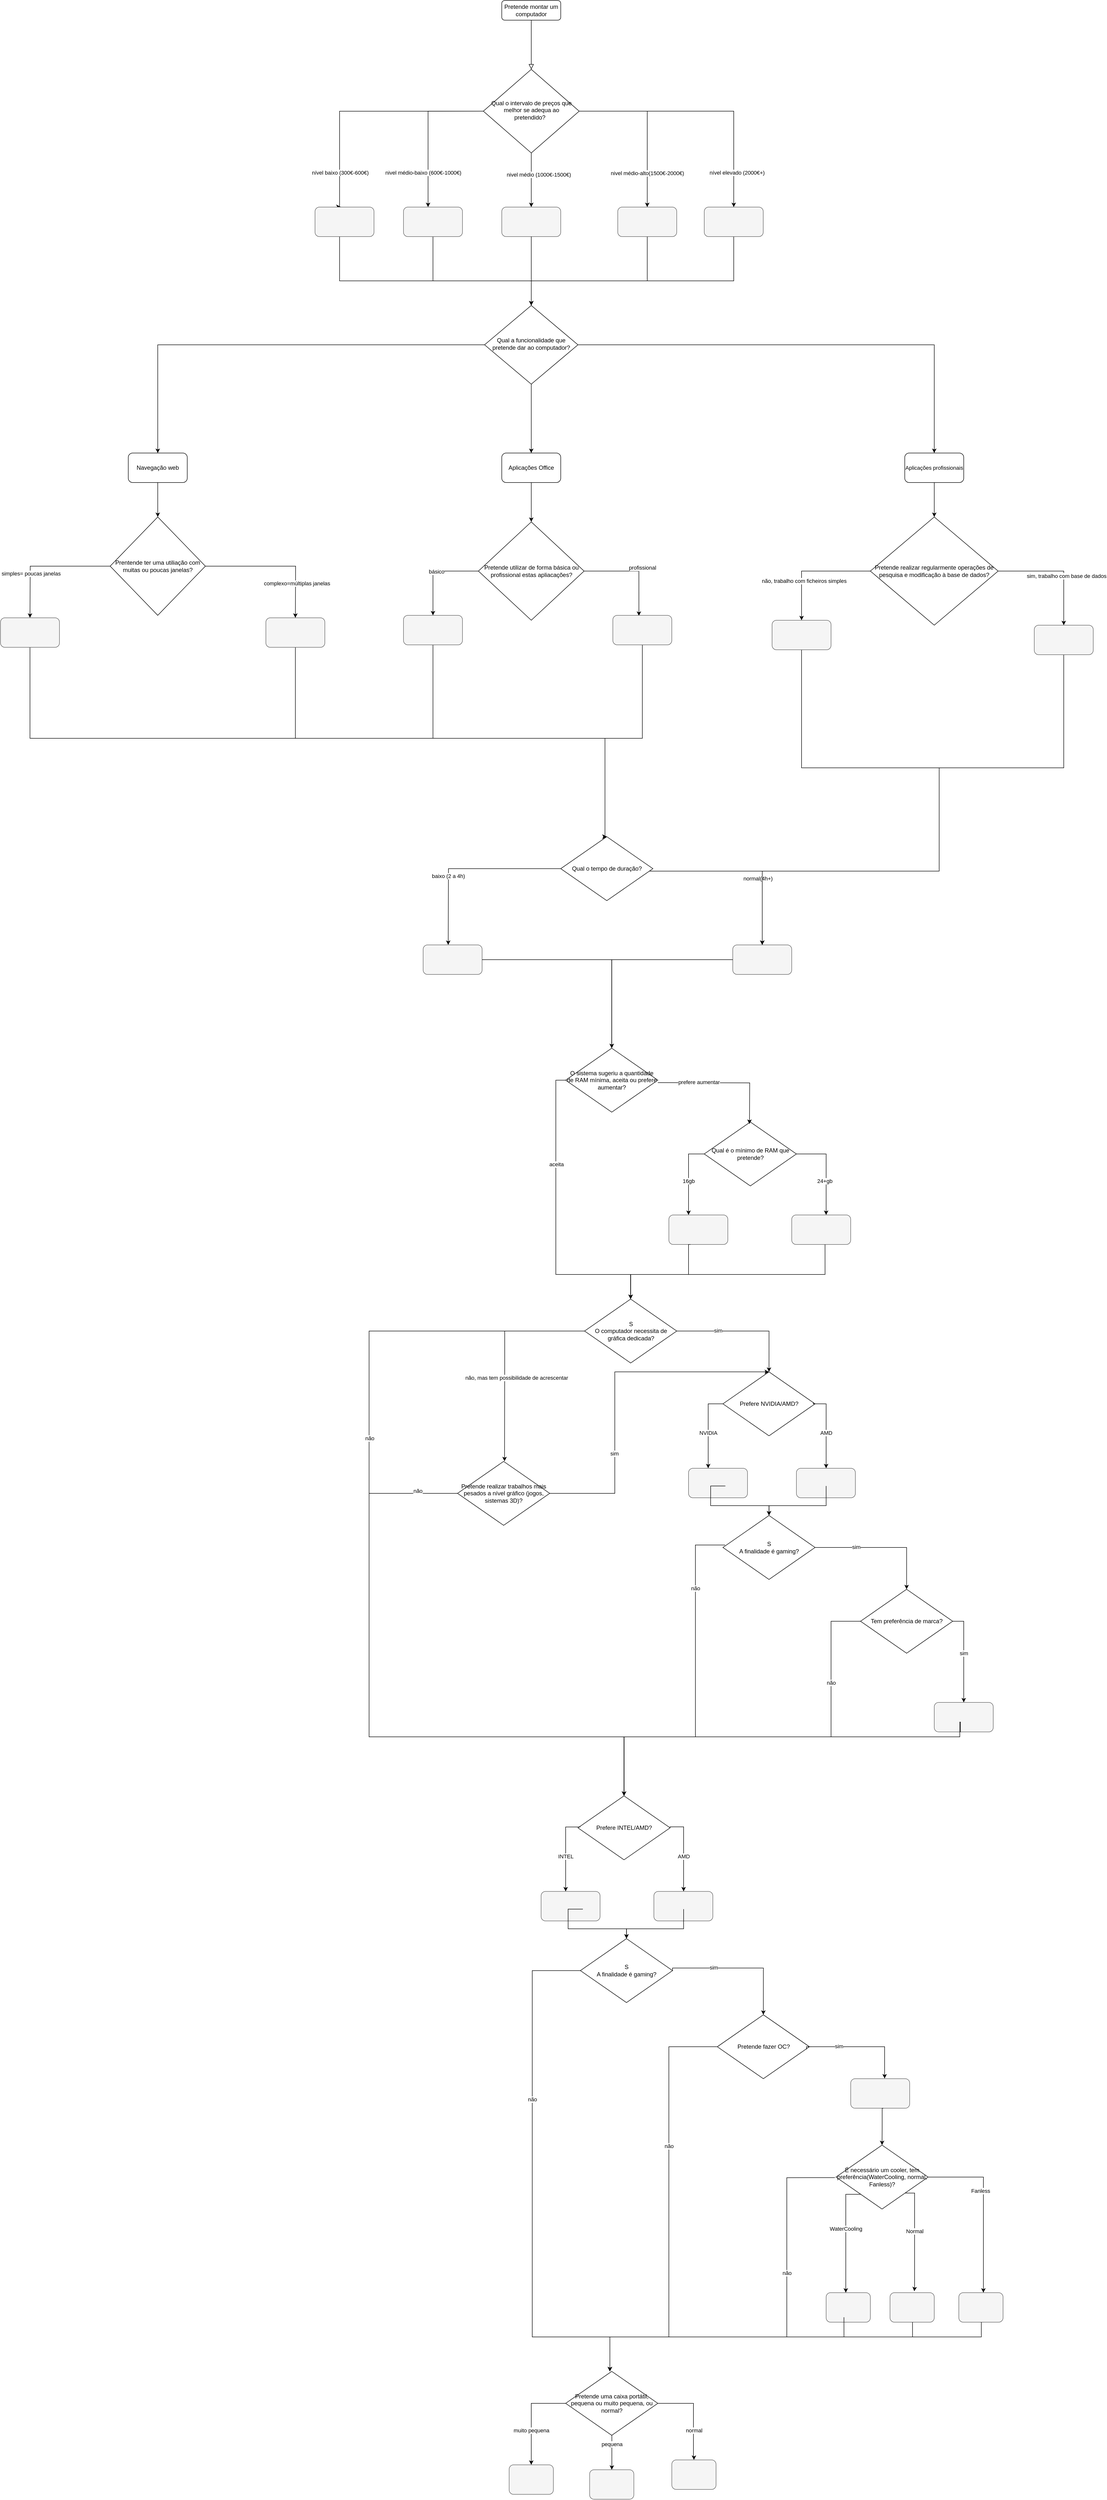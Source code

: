 <mxfile version="15.5.4" type="embed" pages="2"><diagram id="C5RBs43oDa-KdzZeNtuy" name="Common"><mxGraphModel dx="2081" dy="1578" grid="1" gridSize="10" guides="1" tooltips="1" connect="1" arrows="1" fold="1" page="1" pageScale="1" pageWidth="827" pageHeight="1169" math="0" shadow="0"><root><mxCell id="WIyWlLk6GJQsqaUBKTNV-0"/><mxCell id="WIyWlLk6GJQsqaUBKTNV-1" parent="WIyWlLk6GJQsqaUBKTNV-0"/><mxCell id="WIyWlLk6GJQsqaUBKTNV-2" value="" style="rounded=0;html=1;jettySize=auto;orthogonalLoop=1;fontSize=11;endArrow=block;endFill=0;endSize=8;strokeWidth=1;shadow=0;labelBackgroundColor=none;edgeStyle=orthogonalEdgeStyle;" parent="WIyWlLk6GJQsqaUBKTNV-1" source="WIyWlLk6GJQsqaUBKTNV-3" edge="1"><mxGeometry relative="1" as="geometry"><mxPoint y="-440" as="targetPoint"/></mxGeometry></mxCell><mxCell id="WIyWlLk6GJQsqaUBKTNV-3" value="Pretende montar um computador&lt;br&gt;" style="rounded=1;whiteSpace=wrap;html=1;fontSize=12;glass=0;strokeWidth=1;shadow=0;" parent="WIyWlLk6GJQsqaUBKTNV-1" vertex="1"><mxGeometry x="-60" y="-580" width="120" height="40" as="geometry"/></mxCell><mxCell id="u-Qdk7PA7i_6lC7Le9-R-16" style="edgeStyle=orthogonalEdgeStyle;rounded=0;orthogonalLoop=1;jettySize=auto;html=1;entryX=0.5;entryY=0;entryDx=0;entryDy=0;" parent="WIyWlLk6GJQsqaUBKTNV-1" source="WIyWlLk6GJQsqaUBKTNV-6" target="u-Qdk7PA7i_6lC7Le9-R-1" edge="1"><mxGeometry relative="1" as="geometry"><mxPoint x="120" y="370" as="targetPoint"/></mxGeometry></mxCell><mxCell id="u-Qdk7PA7i_6lC7Le9-R-28" style="edgeStyle=orthogonalEdgeStyle;rounded=0;orthogonalLoop=1;jettySize=auto;html=1;entryX=0.5;entryY=0;entryDx=0;entryDy=0;" parent="WIyWlLk6GJQsqaUBKTNV-1" source="WIyWlLk6GJQsqaUBKTNV-6" target="u-Qdk7PA7i_6lC7Le9-R-29" edge="1"><mxGeometry relative="1" as="geometry"><mxPoint y="390" as="targetPoint"/></mxGeometry></mxCell><mxCell id="u-Qdk7PA7i_6lC7Le9-R-41" style="edgeStyle=orthogonalEdgeStyle;rounded=0;orthogonalLoop=1;jettySize=auto;html=1;entryX=0.5;entryY=0;entryDx=0;entryDy=0;" parent="WIyWlLk6GJQsqaUBKTNV-1" source="WIyWlLk6GJQsqaUBKTNV-6" target="u-Qdk7PA7i_6lC7Le9-R-50" edge="1"><mxGeometry relative="1" as="geometry"><mxPoint x="810" y="440" as="targetPoint"/></mxGeometry></mxCell><mxCell id="WIyWlLk6GJQsqaUBKTNV-6" value="Qual a funcionalidade que pretende dar ao computador?" style="rhombus;whiteSpace=wrap;html=1;shadow=0;fontFamily=Helvetica;fontSize=12;align=center;strokeWidth=1;spacing=6;spacingTop=-4;" parent="WIyWlLk6GJQsqaUBKTNV-1" vertex="1"><mxGeometry x="-95" y="40" width="190" height="160" as="geometry"/></mxCell><mxCell id="u-Qdk7PA7i_6lC7Le9-R-0" style="edgeStyle=orthogonalEdgeStyle;rounded=0;orthogonalLoop=1;jettySize=auto;html=1;" parent="WIyWlLk6GJQsqaUBKTNV-1" source="u-Qdk7PA7i_6lC7Le9-R-1" target="u-Qdk7PA7i_6lC7Le9-R-6" edge="1"><mxGeometry relative="1" as="geometry"><Array as="points"/></mxGeometry></mxCell><mxCell id="u-Qdk7PA7i_6lC7Le9-R-1" value="Navegação web" style="rounded=1;whiteSpace=wrap;html=1;" parent="WIyWlLk6GJQsqaUBKTNV-1" vertex="1"><mxGeometry x="-820" y="340" width="120" height="60" as="geometry"/></mxCell><mxCell id="u-Qdk7PA7i_6lC7Le9-R-2" style="edgeStyle=orthogonalEdgeStyle;rounded=0;orthogonalLoop=1;jettySize=auto;html=1;" parent="WIyWlLk6GJQsqaUBKTNV-1" source="u-Qdk7PA7i_6lC7Le9-R-6" edge="1"><mxGeometry relative="1" as="geometry"><mxPoint x="-1020" y="675" as="targetPoint"/></mxGeometry></mxCell><mxCell id="u-Qdk7PA7i_6lC7Le9-R-3" value="simples= poucas janelas" style="edgeLabel;html=1;align=center;verticalAlign=middle;resizable=0;points=[];" parent="u-Qdk7PA7i_6lC7Le9-R-2" vertex="1" connectable="0"><mxGeometry x="0.203" y="-2" relative="1" as="geometry"><mxPoint y="17" as="offset"/></mxGeometry></mxCell><mxCell id="u-Qdk7PA7i_6lC7Le9-R-4" style="edgeStyle=orthogonalEdgeStyle;rounded=0;orthogonalLoop=1;jettySize=auto;html=1;" parent="WIyWlLk6GJQsqaUBKTNV-1" source="u-Qdk7PA7i_6lC7Le9-R-6" edge="1"><mxGeometry relative="1" as="geometry"><mxPoint x="-480" y="675" as="targetPoint"/></mxGeometry></mxCell><mxCell id="u-Qdk7PA7i_6lC7Le9-R-5" value="complexo=múltiplas janelas" style="edgeLabel;html=1;align=center;verticalAlign=middle;resizable=0;points=[];" parent="u-Qdk7PA7i_6lC7Le9-R-4" vertex="1" connectable="0"><mxGeometry x="-0.126" y="-1" relative="1" as="geometry"><mxPoint x="60" y="34" as="offset"/></mxGeometry></mxCell><mxCell id="u-Qdk7PA7i_6lC7Le9-R-6" value="Prentende ter uma utiliação com muitas ou poucas janelas?" style="rhombus;whiteSpace=wrap;html=1;" parent="WIyWlLk6GJQsqaUBKTNV-1" vertex="1"><mxGeometry x="-856.87" y="470" width="193.75" height="200" as="geometry"/></mxCell><mxCell id="u-Qdk7PA7i_6lC7Le9-R-56" style="edgeStyle=orthogonalEdgeStyle;rounded=0;orthogonalLoop=1;jettySize=auto;html=1;entryX=0.5;entryY=0;entryDx=0;entryDy=0;" parent="WIyWlLk6GJQsqaUBKTNV-1" source="u-Qdk7PA7i_6lC7Le9-R-8" target="u-Qdk7PA7i_6lC7Le9-R-15" edge="1"><mxGeometry relative="1" as="geometry"><Array as="points"><mxPoint x="-1020" y="920"/><mxPoint x="150" y="920"/></Array></mxGeometry></mxCell><mxCell id="u-Qdk7PA7i_6lC7Le9-R-8" value="" style="rounded=1;whiteSpace=wrap;html=1;fillColor=#f5f5f5;strokeColor=#666666;fontColor=#333333;" parent="WIyWlLk6GJQsqaUBKTNV-1" vertex="1"><mxGeometry x="-1080" y="675" width="120" height="60" as="geometry"/></mxCell><mxCell id="u-Qdk7PA7i_6lC7Le9-R-11" style="edgeStyle=orthogonalEdgeStyle;rounded=0;orthogonalLoop=1;jettySize=auto;html=1;" parent="WIyWlLk6GJQsqaUBKTNV-1" source="u-Qdk7PA7i_6lC7Le9-R-15" edge="1"><mxGeometry relative="1" as="geometry"><mxPoint x="-169" y="1340" as="targetPoint"/></mxGeometry></mxCell><mxCell id="u-Qdk7PA7i_6lC7Le9-R-12" value="baixo (2 a 4h)" style="edgeLabel;html=1;align=center;verticalAlign=middle;resizable=0;points=[];" parent="u-Qdk7PA7i_6lC7Le9-R-11" vertex="1" connectable="0"><mxGeometry x="0.268" y="-1" relative="1" as="geometry"><mxPoint as="offset"/></mxGeometry></mxCell><mxCell id="u-Qdk7PA7i_6lC7Le9-R-13" style="edgeStyle=orthogonalEdgeStyle;rounded=0;orthogonalLoop=1;jettySize=auto;html=1;entryX=0.5;entryY=0;entryDx=0;entryDy=0;" parent="WIyWlLk6GJQsqaUBKTNV-1" source="u-Qdk7PA7i_6lC7Le9-R-15" target="u-Qdk7PA7i_6lC7Le9-R-18" edge="1"><mxGeometry relative="1" as="geometry"><mxPoint x="471" y="1330" as="targetPoint"/><Array as="points"><mxPoint x="470" y="1190"/></Array></mxGeometry></mxCell><mxCell id="u-Qdk7PA7i_6lC7Le9-R-14" value="normal(4h+)" style="edgeLabel;html=1;align=center;verticalAlign=middle;resizable=0;points=[];" parent="u-Qdk7PA7i_6lC7Le9-R-13" vertex="1" connectable="0"><mxGeometry x="-0.181" relative="1" as="geometry"><mxPoint x="65" y="15" as="offset"/></mxGeometry></mxCell><mxCell id="u-Qdk7PA7i_6lC7Le9-R-15" value="Qual o tempo de duração?" style="rhombus;whiteSpace=wrap;html=1;" parent="WIyWlLk6GJQsqaUBKTNV-1" vertex="1"><mxGeometry x="60" y="1120" width="187.5" height="130" as="geometry"/></mxCell><mxCell id="u-Qdk7PA7i_6lC7Le9-R-17" value="" style="rounded=1;whiteSpace=wrap;html=1;fillColor=#f5f5f5;strokeColor=#666666;fontColor=#333333;" parent="WIyWlLk6GJQsqaUBKTNV-1" vertex="1"><mxGeometry x="-220" y="1340" width="120" height="60" as="geometry"/></mxCell><mxCell id="u-Qdk7PA7i_6lC7Le9-R-18" value="" style="rounded=1;whiteSpace=wrap;html=1;fillColor=#f5f5f5;fontColor=#333333;strokeColor=#666666;" parent="WIyWlLk6GJQsqaUBKTNV-1" vertex="1"><mxGeometry x="410" y="1340" width="120" height="60" as="geometry"/></mxCell><mxCell id="u-Qdk7PA7i_6lC7Le9-R-21" style="edgeStyle=orthogonalEdgeStyle;rounded=0;orthogonalLoop=1;jettySize=auto;html=1;" parent="WIyWlLk6GJQsqaUBKTNV-1" source="u-Qdk7PA7i_6lC7Le9-R-23" target="u-Qdk7PA7i_6lC7Le9-R-25" edge="1"><mxGeometry relative="1" as="geometry"><mxPoint x="767" y="1800" as="targetPoint"/><Array as="points"><mxPoint x="320" y="1765"/></Array></mxGeometry></mxCell><mxCell id="u-Qdk7PA7i_6lC7Le9-R-22" value="16gb" style="edgeLabel;html=1;align=center;verticalAlign=middle;resizable=0;points=[];" parent="u-Qdk7PA7i_6lC7Le9-R-21" vertex="1" connectable="0"><mxGeometry x="-0.181" relative="1" as="geometry"><mxPoint y="23" as="offset"/></mxGeometry></mxCell><mxCell id="u-Qdk7PA7i_6lC7Le9-R-66" style="edgeStyle=orthogonalEdgeStyle;rounded=0;orthogonalLoop=1;jettySize=auto;html=1;" parent="WIyWlLk6GJQsqaUBKTNV-1" source="u-Qdk7PA7i_6lC7Le9-R-23" edge="1" target="u-Qdk7PA7i_6lC7Le9-R-67"><mxGeometry relative="1" as="geometry"><mxPoint x="726" y="1849" as="targetPoint"/><Array as="points"><mxPoint x="600" y="1765"/></Array></mxGeometry></mxCell><mxCell id="u-Qdk7PA7i_6lC7Le9-R-68" value="24+gb" style="edgeLabel;html=1;align=center;verticalAlign=middle;resizable=0;points=[];" parent="u-Qdk7PA7i_6lC7Le9-R-66" vertex="1" connectable="0"><mxGeometry x="-0.383" y="1" relative="1" as="geometry"><mxPoint y="56" as="offset"/></mxGeometry></mxCell><mxCell id="u-Qdk7PA7i_6lC7Le9-R-23" value="Qual é o mínimo de RAM que pretende?" style="rhombus;whiteSpace=wrap;html=1;" parent="WIyWlLk6GJQsqaUBKTNV-1" vertex="1"><mxGeometry x="352" y="1700" width="187.5" height="130" as="geometry"/></mxCell><mxCell id="u-Qdk7PA7i_6lC7Le9-R-25" value="" style="rounded=1;whiteSpace=wrap;html=1;fillColor=#f5f5f5;fontColor=#333333;strokeColor=#666666;" parent="WIyWlLk6GJQsqaUBKTNV-1" vertex="1"><mxGeometry x="280" y="1889" width="120" height="60" as="geometry"/></mxCell><mxCell id="u-Qdk7PA7i_6lC7Le9-R-26" style="edgeStyle=orthogonalEdgeStyle;rounded=0;orthogonalLoop=1;jettySize=auto;html=1;entryX=0.5;entryY=0;entryDx=0;entryDy=0;" parent="WIyWlLk6GJQsqaUBKTNV-1" source="u-Qdk7PA7i_6lC7Le9-R-17" edge="1" target="9"><mxGeometry relative="1" as="geometry"><mxPoint x="160" y="1551" as="targetPoint"/><mxPoint x="-30" y="1371" as="sourcePoint"/></mxGeometry></mxCell><mxCell id="u-Qdk7PA7i_6lC7Le9-R-27" style="edgeStyle=orthogonalEdgeStyle;rounded=0;orthogonalLoop=1;jettySize=auto;html=1;entryX=0.5;entryY=0;entryDx=0;entryDy=0;" parent="WIyWlLk6GJQsqaUBKTNV-1" source="u-Qdk7PA7i_6lC7Le9-R-18" edge="1" target="9"><mxGeometry relative="1" as="geometry"><mxPoint x="160" y="1551" as="targetPoint"/><mxPoint x="380" y="1371" as="sourcePoint"/></mxGeometry></mxCell><mxCell id="u-Qdk7PA7i_6lC7Le9-R-32" style="edgeStyle=orthogonalEdgeStyle;rounded=0;orthogonalLoop=1;jettySize=auto;html=1;entryX=0.5;entryY=0;entryDx=0;entryDy=0;" parent="WIyWlLk6GJQsqaUBKTNV-1" source="u-Qdk7PA7i_6lC7Le9-R-29" target="u-Qdk7PA7i_6lC7Le9-R-34" edge="1"><mxGeometry relative="1" as="geometry"><mxPoint y="610" as="targetPoint"/></mxGeometry></mxCell><mxCell id="u-Qdk7PA7i_6lC7Le9-R-29" value="Aplicações Office" style="rounded=1;whiteSpace=wrap;html=1;" parent="WIyWlLk6GJQsqaUBKTNV-1" vertex="1"><mxGeometry x="-60" y="340" width="120" height="60" as="geometry"/></mxCell><mxCell id="u-Qdk7PA7i_6lC7Le9-R-57" style="edgeStyle=orthogonalEdgeStyle;rounded=0;orthogonalLoop=1;jettySize=auto;html=1;entryX=0.5;entryY=0;entryDx=0;entryDy=0;" parent="WIyWlLk6GJQsqaUBKTNV-1" source="u-Qdk7PA7i_6lC7Le9-R-10" target="u-Qdk7PA7i_6lC7Le9-R-15" edge="1"><mxGeometry relative="1" as="geometry"><Array as="points"><mxPoint x="-480" y="920"/><mxPoint x="150" y="920"/></Array></mxGeometry></mxCell><mxCell id="u-Qdk7PA7i_6lC7Le9-R-10" value="" style="rounded=1;whiteSpace=wrap;html=1;fillColor=#f5f5f5;fontColor=#333333;strokeColor=#666666;" parent="WIyWlLk6GJQsqaUBKTNV-1" vertex="1"><mxGeometry x="-540" y="675" width="120" height="60" as="geometry"/></mxCell><mxCell id="u-Qdk7PA7i_6lC7Le9-R-35" style="edgeStyle=orthogonalEdgeStyle;rounded=0;orthogonalLoop=1;jettySize=auto;html=1;entryX=0.5;entryY=0;entryDx=0;entryDy=0;" parent="WIyWlLk6GJQsqaUBKTNV-1" source="u-Qdk7PA7i_6lC7Le9-R-34" target="u-Qdk7PA7i_6lC7Le9-R-39" edge="1"><mxGeometry relative="1" as="geometry"><mxPoint x="-200" y="700" as="targetPoint"/></mxGeometry></mxCell><mxCell id="u-Qdk7PA7i_6lC7Le9-R-37" value="básico" style="edgeLabel;html=1;align=center;verticalAlign=middle;resizable=0;points=[];" parent="u-Qdk7PA7i_6lC7Le9-R-35" vertex="1" connectable="0"><mxGeometry x="-0.056" y="1" relative="1" as="geometry"><mxPoint as="offset"/></mxGeometry></mxCell><mxCell id="u-Qdk7PA7i_6lC7Le9-R-36" style="edgeStyle=orthogonalEdgeStyle;rounded=0;orthogonalLoop=1;jettySize=auto;html=1;entryX=0.442;entryY=0.017;entryDx=0;entryDy=0;entryPerimeter=0;" parent="WIyWlLk6GJQsqaUBKTNV-1" source="u-Qdk7PA7i_6lC7Le9-R-34" target="u-Qdk7PA7i_6lC7Le9-R-40" edge="1"><mxGeometry relative="1" as="geometry"><mxPoint x="220" y="690" as="targetPoint"/></mxGeometry></mxCell><mxCell id="u-Qdk7PA7i_6lC7Le9-R-38" value="profissional" style="edgeLabel;html=1;align=center;verticalAlign=middle;resizable=0;points=[];" parent="u-Qdk7PA7i_6lC7Le9-R-36" vertex="1" connectable="0"><mxGeometry x="0.308" y="4" relative="1" as="geometry"><mxPoint x="3" y="-28" as="offset"/></mxGeometry></mxCell><mxCell id="u-Qdk7PA7i_6lC7Le9-R-34" value="Pretende utilizar de forma básica ou profissional estas apliacações?" style="rhombus;whiteSpace=wrap;html=1;" parent="WIyWlLk6GJQsqaUBKTNV-1" vertex="1"><mxGeometry x="-107.5" y="480" width="215" height="200" as="geometry"/></mxCell><mxCell id="u-Qdk7PA7i_6lC7Le9-R-58" style="edgeStyle=orthogonalEdgeStyle;rounded=0;orthogonalLoop=1;jettySize=auto;html=1;entryX=0.5;entryY=0;entryDx=0;entryDy=0;" parent="WIyWlLk6GJQsqaUBKTNV-1" source="u-Qdk7PA7i_6lC7Le9-R-39" target="u-Qdk7PA7i_6lC7Le9-R-15" edge="1"><mxGeometry relative="1" as="geometry"><Array as="points"><mxPoint x="-200" y="920"/><mxPoint x="150" y="920"/></Array></mxGeometry></mxCell><mxCell id="u-Qdk7PA7i_6lC7Le9-R-39" value="" style="rounded=1;whiteSpace=wrap;html=1;fillColor=#f5f5f5;fontColor=#333333;strokeColor=#666666;" parent="WIyWlLk6GJQsqaUBKTNV-1" vertex="1"><mxGeometry x="-260" y="670" width="120" height="60" as="geometry"/></mxCell><mxCell id="u-Qdk7PA7i_6lC7Le9-R-59" style="edgeStyle=orthogonalEdgeStyle;rounded=0;orthogonalLoop=1;jettySize=auto;html=1;entryX=0.5;entryY=0;entryDx=0;entryDy=0;" parent="WIyWlLk6GJQsqaUBKTNV-1" source="u-Qdk7PA7i_6lC7Le9-R-40" target="u-Qdk7PA7i_6lC7Le9-R-15" edge="1"><mxGeometry relative="1" as="geometry"><Array as="points"><mxPoint x="226" y="920"/><mxPoint x="150" y="920"/></Array></mxGeometry></mxCell><mxCell id="u-Qdk7PA7i_6lC7Le9-R-40" value="" style="rounded=1;whiteSpace=wrap;html=1;fillColor=#f5f5f5;fontColor=#333333;strokeColor=#666666;" parent="WIyWlLk6GJQsqaUBKTNV-1" vertex="1"><mxGeometry x="166" y="670" width="120" height="60" as="geometry"/></mxCell><mxCell id="u-Qdk7PA7i_6lC7Le9-R-46" style="edgeStyle=orthogonalEdgeStyle;rounded=0;orthogonalLoop=1;jettySize=auto;html=1;entryX=0.5;entryY=0;entryDx=0;entryDy=0;" parent="WIyWlLk6GJQsqaUBKTNV-1" source="u-Qdk7PA7i_6lC7Le9-R-43" target="u-Qdk7PA7i_6lC7Le9-R-48" edge="1"><mxGeometry relative="1" as="geometry"><mxPoint x="543.5" y="830" as="targetPoint"/></mxGeometry></mxCell><mxCell id="u-Qdk7PA7i_6lC7Le9-R-47" value="não, trabalho com ficheiros simples" style="edgeLabel;html=1;align=center;verticalAlign=middle;resizable=0;points=[];" parent="u-Qdk7PA7i_6lC7Le9-R-46" vertex="1" connectable="0"><mxGeometry x="0.176" y="-1" relative="1" as="geometry"><mxPoint x="6" y="19" as="offset"/></mxGeometry></mxCell><mxCell id="u-Qdk7PA7i_6lC7Le9-R-53" style="edgeStyle=orthogonalEdgeStyle;rounded=0;orthogonalLoop=1;jettySize=auto;html=1;entryX=0.5;entryY=0;entryDx=0;entryDy=0;" parent="WIyWlLk6GJQsqaUBKTNV-1" source="u-Qdk7PA7i_6lC7Le9-R-43" target="u-Qdk7PA7i_6lC7Le9-R-49" edge="1"><mxGeometry relative="1" as="geometry"/></mxCell><mxCell id="u-Qdk7PA7i_6lC7Le9-R-54" value="&lt;span style=&quot;color: rgba(0, 0, 0, 0); font-family: monospace; font-size: 0px; text-align: start; background-color: rgb(248, 249, 250);&quot;&gt;%3CmxGraphModel%3E%3Croot%3E%3CmxCell%20id%3D%220%22%2F%3E%3CmxCell%20id%3D%221%22%20parent%3D%220%22%2F%3E%3CmxCell%20id%3D%222%22%20value%3D%22sim%2C%20utilizar%20base%20de%20dados%22%20style%3D%22edgeLabel%3Bhtml%3D1%3Balign%3Dcenter%3BverticalAlign%3Dmiddle%3Bresizable%3D0%3Bpoints%3D%5B%5D%3B%22%20vertex%3D%221%22%20connectable%3D%220%22%20parent%3D%221%22%3E%3CmxGeometry%20x%3D%221116%22%20y%3D%22630%22%20as%3D%22geometry%22%2F%3E%3C%2FmxCell%3E%3C%2Froot%3E%3C%2FmxGraphModel%3Esim&lt;/span&gt;" style="edgeLabel;html=1;align=center;verticalAlign=middle;resizable=0;points=[];" parent="u-Qdk7PA7i_6lC7Le9-R-53" vertex="1" connectable="0"><mxGeometry x="-0.138" y="4" relative="1" as="geometry"><mxPoint as="offset"/></mxGeometry></mxCell><mxCell id="u-Qdk7PA7i_6lC7Le9-R-55" value="sim, trabalho com base de dados" style="edgeLabel;html=1;align=center;verticalAlign=middle;resizable=0;points=[];" parent="u-Qdk7PA7i_6lC7Le9-R-53" vertex="1" connectable="0"><mxGeometry x="-0.179" relative="1" as="geometry"><mxPoint x="39" y="10" as="offset"/></mxGeometry></mxCell><mxCell id="u-Qdk7PA7i_6lC7Le9-R-43" value="Pretende realizar regularmente operações de pesquisa e modificação à base de dados?" style="rhombus;whiteSpace=wrap;html=1;" parent="WIyWlLk6GJQsqaUBKTNV-1" vertex="1"><mxGeometry x="690" y="470" width="260" height="220" as="geometry"/></mxCell><mxCell id="u-Qdk7PA7i_6lC7Le9-R-64" style="edgeStyle=orthogonalEdgeStyle;rounded=0;orthogonalLoop=1;jettySize=auto;html=1;" parent="WIyWlLk6GJQsqaUBKTNV-1" source="u-Qdk7PA7i_6lC7Le9-R-48" edge="1"><mxGeometry relative="1" as="geometry"><mxPoint x="470" y="1340" as="targetPoint"/><Array as="points"><mxPoint x="550" y="980"/><mxPoint x="830" y="980"/><mxPoint x="830" y="1190"/></Array></mxGeometry></mxCell><mxCell id="u-Qdk7PA7i_6lC7Le9-R-48" value="" style="rounded=1;whiteSpace=wrap;html=1;fillColor=#f5f5f5;fontColor=#333333;strokeColor=#666666;" parent="WIyWlLk6GJQsqaUBKTNV-1" vertex="1"><mxGeometry x="490" y="680" width="120" height="60" as="geometry"/></mxCell><mxCell id="u-Qdk7PA7i_6lC7Le9-R-65" style="edgeStyle=orthogonalEdgeStyle;rounded=0;orthogonalLoop=1;jettySize=auto;html=1;" parent="WIyWlLk6GJQsqaUBKTNV-1" source="u-Qdk7PA7i_6lC7Le9-R-49" target="u-Qdk7PA7i_6lC7Le9-R-18" edge="1"><mxGeometry relative="1" as="geometry"><Array as="points"><mxPoint x="1083" y="980"/><mxPoint x="830" y="980"/><mxPoint x="830" y="1190"/><mxPoint x="470" y="1190"/></Array></mxGeometry></mxCell><mxCell id="u-Qdk7PA7i_6lC7Le9-R-49" value="" style="rounded=1;whiteSpace=wrap;html=1;fillColor=#f5f5f5;fontColor=#333333;strokeColor=#666666;" parent="WIyWlLk6GJQsqaUBKTNV-1" vertex="1"><mxGeometry x="1023.5" y="690" width="120" height="60" as="geometry"/></mxCell><mxCell id="u-Qdk7PA7i_6lC7Le9-R-51" style="edgeStyle=orthogonalEdgeStyle;rounded=0;orthogonalLoop=1;jettySize=auto;html=1;" parent="WIyWlLk6GJQsqaUBKTNV-1" source="u-Qdk7PA7i_6lC7Le9-R-50" target="u-Qdk7PA7i_6lC7Le9-R-43" edge="1"><mxGeometry relative="1" as="geometry"/></mxCell><mxCell id="u-Qdk7PA7i_6lC7Le9-R-50" value="&lt;span style=&quot;font-size: 11px; background-color: rgb(255, 255, 255);&quot;&gt;Aplicações profissionais&lt;/span&gt;" style="rounded=1;whiteSpace=wrap;html=1;" parent="WIyWlLk6GJQsqaUBKTNV-1" vertex="1"><mxGeometry x="760" y="340" width="120" height="60" as="geometry"/></mxCell><mxCell id="u-Qdk7PA7i_6lC7Le9-R-67" value="" style="rounded=1;whiteSpace=wrap;html=1;fillColor=#f5f5f5;fontColor=#333333;strokeColor=#666666;" parent="WIyWlLk6GJQsqaUBKTNV-1" vertex="1"><mxGeometry x="530" y="1889" width="120" height="60" as="geometry"/></mxCell><mxCell id="u-Qdk7PA7i_6lC7Le9-R-72" style="edgeStyle=orthogonalEdgeStyle;rounded=0;orthogonalLoop=1;jettySize=auto;html=1;entryX=0.434;entryY=-0.01;entryDx=0;entryDy=0;entryPerimeter=0;" parent="WIyWlLk6GJQsqaUBKTNV-1" edge="1" target="u-Qdk7PA7i_6lC7Le9-R-75"><mxGeometry relative="1" as="geometry"><mxPoint x="-350.07" y="-160" as="targetPoint"/><Array as="points"><mxPoint x="-390" y="-355"/><mxPoint x="-390" y="-161"/></Array><mxPoint x="-97.503" y="-354.941" as="sourcePoint"/></mxGeometry></mxCell><mxCell id="u-Qdk7PA7i_6lC7Le9-R-74" value="nível baixo (300€-600€)" style="edgeLabel;html=1;align=center;verticalAlign=middle;resizable=0;points=[];" parent="u-Qdk7PA7i_6lC7Le9-R-72" vertex="1" connectable="0"><mxGeometry x="0.034" relative="1" as="geometry"><mxPoint x="-39" y="125" as="offset"/></mxGeometry></mxCell><mxCell id="u-Qdk7PA7i_6lC7Le9-R-79" style="edgeStyle=orthogonalEdgeStyle;rounded=0;orthogonalLoop=1;jettySize=auto;html=1;" parent="WIyWlLk6GJQsqaUBKTNV-1" source="u-Qdk7PA7i_6lC7Le9-R-70" target="u-Qdk7PA7i_6lC7Le9-R-78" edge="1"><mxGeometry relative="1" as="geometry"><Array as="points"><mxPoint x="-210" y="-355"/><mxPoint x="-210" y="-130"/></Array></mxGeometry></mxCell><mxCell id="u-Qdk7PA7i_6lC7Le9-R-80" value="nivel médio-baixo (600€-1000€)" style="edgeLabel;html=1;align=center;verticalAlign=middle;resizable=0;points=[];" parent="u-Qdk7PA7i_6lC7Le9-R-79" vertex="1" connectable="0"><mxGeometry x="-0.199" relative="1" as="geometry"><mxPoint x="-10" y="114" as="offset"/></mxGeometry></mxCell><mxCell id="u-Qdk7PA7i_6lC7Le9-R-81" style="edgeStyle=orthogonalEdgeStyle;rounded=0;orthogonalLoop=1;jettySize=auto;html=1;entryX=0.5;entryY=0;entryDx=0;entryDy=0;" parent="WIyWlLk6GJQsqaUBKTNV-1" source="u-Qdk7PA7i_6lC7Le9-R-70" target="u-Qdk7PA7i_6lC7Le9-R-82" edge="1"><mxGeometry relative="1" as="geometry"><mxPoint x="260" y="-160.0" as="targetPoint"/><Array as="points"><mxPoint x="236" y="-355"/></Array></mxGeometry></mxCell><mxCell id="u-Qdk7PA7i_6lC7Le9-R-83" value="nivel médio-alto(1500€-2000€)" style="edgeLabel;html=1;align=center;verticalAlign=middle;resizable=0;points=[];" parent="u-Qdk7PA7i_6lC7Le9-R-81" vertex="1" connectable="0"><mxGeometry x="0.097" relative="1" as="geometry"><mxPoint y="81" as="offset"/></mxGeometry></mxCell><mxCell id="u-Qdk7PA7i_6lC7Le9-R-70" value="Qual o intervalo de preços que melhor se adequa ao pretendido?&amp;nbsp;&amp;nbsp;" style="rhombus;whiteSpace=wrap;html=1;shadow=0;fontFamily=Helvetica;fontSize=12;align=center;strokeWidth=1;spacing=6;spacingTop=-4;" parent="WIyWlLk6GJQsqaUBKTNV-1" vertex="1"><mxGeometry x="-97.5" y="-440" width="195" height="170" as="geometry"/></mxCell><mxCell id="u-Qdk7PA7i_6lC7Le9-R-85" style="edgeStyle=orthogonalEdgeStyle;rounded=0;orthogonalLoop=1;jettySize=auto;html=1;" parent="WIyWlLk6GJQsqaUBKTNV-1" source="u-Qdk7PA7i_6lC7Le9-R-75" target="WIyWlLk6GJQsqaUBKTNV-6" edge="1"><mxGeometry relative="1" as="geometry"><Array as="points"><mxPoint x="-390" y="-10"/><mxPoint y="-10"/></Array></mxGeometry></mxCell><mxCell id="u-Qdk7PA7i_6lC7Le9-R-75" value="" style="rounded=1;whiteSpace=wrap;html=1;fillColor=#f5f5f5;strokeColor=#666666;fontColor=#333333;" parent="WIyWlLk6GJQsqaUBKTNV-1" vertex="1"><mxGeometry x="-440" y="-160" width="120" height="60" as="geometry"/></mxCell><mxCell id="u-Qdk7PA7i_6lC7Le9-R-86" style="edgeStyle=orthogonalEdgeStyle;rounded=0;orthogonalLoop=1;jettySize=auto;html=1;entryX=0.5;entryY=0;entryDx=0;entryDy=0;" parent="WIyWlLk6GJQsqaUBKTNV-1" source="u-Qdk7PA7i_6lC7Le9-R-78" target="WIyWlLk6GJQsqaUBKTNV-6" edge="1"><mxGeometry relative="1" as="geometry"><Array as="points"><mxPoint x="-200" y="-10"/><mxPoint y="-10"/></Array></mxGeometry></mxCell><mxCell id="u-Qdk7PA7i_6lC7Le9-R-78" value="" style="rounded=1;whiteSpace=wrap;html=1;fillColor=#f5f5f5;strokeColor=#666666;fontColor=#333333;" parent="WIyWlLk6GJQsqaUBKTNV-1" vertex="1"><mxGeometry x="-260" y="-160" width="120" height="60" as="geometry"/></mxCell><mxCell id="u-Qdk7PA7i_6lC7Le9-R-87" style="edgeStyle=orthogonalEdgeStyle;rounded=0;orthogonalLoop=1;jettySize=auto;html=1;" parent="WIyWlLk6GJQsqaUBKTNV-1" source="u-Qdk7PA7i_6lC7Le9-R-82" edge="1"><mxGeometry relative="1" as="geometry"><mxPoint y="40.0" as="targetPoint"/><Array as="points"><mxPoint x="236" y="-10"/><mxPoint y="-10"/></Array></mxGeometry></mxCell><mxCell id="u-Qdk7PA7i_6lC7Le9-R-82" value="" style="rounded=1;whiteSpace=wrap;html=1;fillColor=#f5f5f5;strokeColor=#666666;fontColor=#333333;" parent="WIyWlLk6GJQsqaUBKTNV-1" vertex="1"><mxGeometry x="176" y="-160" width="120" height="60" as="geometry"/></mxCell><mxCell id="0" style="edgeStyle=orthogonalEdgeStyle;rounded=0;orthogonalLoop=1;jettySize=auto;html=1;" edge="1" parent="WIyWlLk6GJQsqaUBKTNV-1" target="2" source="u-Qdk7PA7i_6lC7Le9-R-70"><mxGeometry relative="1" as="geometry"><mxPoint x="67.466" y="-339.774" as="sourcePoint"/><Array as="points"><mxPoint y="-110"/></Array></mxGeometry></mxCell><mxCell id="1" value="nivel médio (1000€-1500€)" style="edgeLabel;html=1;align=center;verticalAlign=middle;resizable=0;points=[];" vertex="1" connectable="0" parent="0"><mxGeometry x="-0.199" relative="1" as="geometry"><mxPoint x="15" as="offset"/></mxGeometry></mxCell><mxCell id="2" value="" style="rounded=1;whiteSpace=wrap;html=1;fillColor=#f5f5f5;strokeColor=#666666;fontColor=#333333;" vertex="1" parent="WIyWlLk6GJQsqaUBKTNV-1"><mxGeometry x="-60" y="-160" width="120" height="60" as="geometry"/></mxCell><mxCell id="3" style="edgeStyle=orthogonalEdgeStyle;rounded=0;orthogonalLoop=1;jettySize=auto;html=1;entryX=0.5;entryY=0;entryDx=0;entryDy=0;exitX=0.5;exitY=1;exitDx=0;exitDy=0;" edge="1" parent="WIyWlLk6GJQsqaUBKTNV-1" source="2" target="WIyWlLk6GJQsqaUBKTNV-6"><mxGeometry relative="1" as="geometry"><mxPoint x="-190.034" y="-90" as="sourcePoint"/><mxPoint x="10" y="50" as="targetPoint"/><Array as="points"/></mxGeometry></mxCell><mxCell id="4" style="edgeStyle=orthogonalEdgeStyle;rounded=0;orthogonalLoop=1;jettySize=auto;html=1;entryX=0.5;entryY=0;entryDx=0;entryDy=0;exitX=1;exitY=0.5;exitDx=0;exitDy=0;" edge="1" parent="WIyWlLk6GJQsqaUBKTNV-1" target="7" source="u-Qdk7PA7i_6lC7Le9-R-70"><mxGeometry relative="1" as="geometry"><mxPoint x="436" y="-160.0" as="targetPoint"/><Array as="points"><mxPoint x="412" y="-355"/></Array><mxPoint x="273.5" y="-355" as="sourcePoint"/></mxGeometry></mxCell><mxCell id="5" value="nível elevado (2000€+)&amp;nbsp;" style="edgeLabel;html=1;align=center;verticalAlign=middle;resizable=0;points=[];" vertex="1" connectable="0" parent="4"><mxGeometry x="0.097" relative="1" as="geometry"><mxPoint x="43" y="125" as="offset"/></mxGeometry></mxCell><mxCell id="6" style="edgeStyle=orthogonalEdgeStyle;rounded=0;orthogonalLoop=1;jettySize=auto;html=1;" edge="1" parent="WIyWlLk6GJQsqaUBKTNV-1" source="7"><mxGeometry relative="1" as="geometry"><mxPoint y="40" as="targetPoint"/><Array as="points"><mxPoint x="412" y="-10"/><mxPoint y="-10"/><mxPoint y="40"/></Array></mxGeometry></mxCell><mxCell id="7" value="" style="rounded=1;whiteSpace=wrap;html=1;fillColor=#f5f5f5;strokeColor=#666666;fontColor=#333333;" vertex="1" parent="WIyWlLk6GJQsqaUBKTNV-1"><mxGeometry x="352" y="-160" width="120" height="60" as="geometry"/></mxCell><mxCell id="9" value="O sistema sugeriu a quantidade de RAM mínima, aceita ou prefere aumentar?" style="rhombus;whiteSpace=wrap;html=1;" vertex="1" parent="WIyWlLk6GJQsqaUBKTNV-1"><mxGeometry x="70" y="1550" width="187.5" height="130" as="geometry"/></mxCell><mxCell id="11" style="edgeStyle=orthogonalEdgeStyle;rounded=0;orthogonalLoop=1;jettySize=auto;html=1;" edge="1" parent="WIyWlLk6GJQsqaUBKTNV-1"><mxGeometry relative="1" as="geometry"><mxPoint x="444" y="1704" as="targetPoint"/><mxPoint x="257.5" y="1620" as="sourcePoint"/></mxGeometry></mxCell><mxCell id="12" value="prefere aumentar" style="edgeLabel;html=1;align=center;verticalAlign=middle;resizable=0;points=[];" vertex="1" connectable="0" parent="11"><mxGeometry x="-0.383" y="1" relative="1" as="geometry"><mxPoint as="offset"/></mxGeometry></mxCell><mxCell id="13" style="edgeStyle=orthogonalEdgeStyle;rounded=0;orthogonalLoop=1;jettySize=auto;html=1;entryX=0.5;entryY=0;entryDx=0;entryDy=0;" edge="1" parent="WIyWlLk6GJQsqaUBKTNV-1" source="9" target="15"><mxGeometry relative="1" as="geometry"><mxPoint x="50" y="2090" as="targetPoint"/><mxPoint x="50" y="1670" as="sourcePoint"/><Array as="points"><mxPoint x="50" y="1615"/><mxPoint x="50" y="2010"/><mxPoint x="202" y="2010"/></Array></mxGeometry></mxCell><mxCell id="14" value="aceita" style="edgeLabel;html=1;align=center;verticalAlign=middle;resizable=0;points=[];" vertex="1" connectable="0" parent="13"><mxGeometry x="-0.383" y="1" relative="1" as="geometry"><mxPoint as="offset"/></mxGeometry></mxCell><mxCell id="15" value="S&lt;br&gt;O computador necessita de gráfica dedicada?" style="rhombus;whiteSpace=wrap;html=1;" vertex="1" parent="WIyWlLk6GJQsqaUBKTNV-1"><mxGeometry x="108.5" y="2060" width="187.5" height="130" as="geometry"/></mxCell><mxCell id="17" style="edgeStyle=orthogonalEdgeStyle;rounded=0;orthogonalLoop=1;jettySize=auto;html=1;entryX=0.5;entryY=0;entryDx=0;entryDy=0;" edge="1" parent="WIyWlLk6GJQsqaUBKTNV-1" target="15"><mxGeometry relative="1" as="geometry"><mxPoint x="324" y="2073" as="targetPoint"/><mxPoint x="324" y="1949" as="sourcePoint"/><Array as="points"><mxPoint x="320" y="1949"/><mxPoint x="320" y="2010"/><mxPoint x="202" y="2010"/></Array></mxGeometry></mxCell><mxCell id="19" style="edgeStyle=orthogonalEdgeStyle;rounded=0;orthogonalLoop=1;jettySize=auto;html=1;entryX=0.5;entryY=0;entryDx=0;entryDy=0;" edge="1" parent="WIyWlLk6GJQsqaUBKTNV-1" target="15"><mxGeometry relative="1" as="geometry"><mxPoint x="230" y="2069" as="targetPoint"/><mxPoint x="597.75" y="1949" as="sourcePoint"/><Array as="points"><mxPoint x="598" y="2010"/><mxPoint x="202" y="2010"/><mxPoint x="202" y="2060"/></Array></mxGeometry></mxCell><mxCell id="20" style="edgeStyle=orthogonalEdgeStyle;rounded=0;orthogonalLoop=1;jettySize=auto;html=1;exitX=1;exitY=0.5;exitDx=0;exitDy=0;entryX=0.5;entryY=0;entryDx=0;entryDy=0;" edge="1" parent="WIyWlLk6GJQsqaUBKTNV-1" source="15" target="34"><mxGeometry relative="1" as="geometry"><mxPoint x="483" y="2204" as="targetPoint"/><mxPoint x="296" y="2120.03" as="sourcePoint"/></mxGeometry></mxCell><mxCell id="21" value="sim" style="edgeLabel;html=1;align=center;verticalAlign=middle;resizable=0;points=[];" vertex="1" connectable="0" parent="20"><mxGeometry x="-0.383" y="1" relative="1" as="geometry"><mxPoint as="offset"/></mxGeometry></mxCell><mxCell id="22" style="edgeStyle=orthogonalEdgeStyle;rounded=0;orthogonalLoop=1;jettySize=auto;html=1;exitX=0;exitY=0.5;exitDx=0;exitDy=0;entryX=0.51;entryY=-0.002;entryDx=0;entryDy=0;entryPerimeter=0;" edge="1" parent="WIyWlLk6GJQsqaUBKTNV-1" source="15" target="24"><mxGeometry relative="1" as="geometry"><mxPoint x="-60" y="2190" as="targetPoint"/><mxPoint x="306" y="2135.0" as="sourcePoint"/><Array as="points"><mxPoint x="-54" y="2125"/><mxPoint x="-54" y="2180"/></Array></mxGeometry></mxCell><mxCell id="23" value="não, mas tem possibilidade de acrescentar" style="edgeLabel;html=1;align=center;verticalAlign=middle;resizable=0;points=[];" vertex="1" connectable="0" parent="22"><mxGeometry x="-0.383" y="1" relative="1" as="geometry"><mxPoint x="-7" y="94" as="offset"/></mxGeometry></mxCell><mxCell id="24" value="Pretende realizar trabalhos mais pesados a nível gráfico (jogos, sistemas 3D)?" style="rhombus;whiteSpace=wrap;html=1;" vertex="1" parent="WIyWlLk6GJQsqaUBKTNV-1"><mxGeometry x="-150" y="2390" width="187.5" height="130" as="geometry"/></mxCell><mxCell id="28" style="edgeStyle=orthogonalEdgeStyle;rounded=0;orthogonalLoop=1;jettySize=auto;html=1;exitX=0;exitY=0.5;exitDx=0;exitDy=0;entryX=0.5;entryY=0;entryDx=0;entryDy=0;" edge="1" parent="WIyWlLk6GJQsqaUBKTNV-1" target="62"><mxGeometry relative="1" as="geometry"><mxPoint x="-330" y="2550" as="targetPoint"/><mxPoint x="8.47" y="2125.0" as="sourcePoint"/><Array as="points"><mxPoint x="-330" y="2125"/><mxPoint x="-330" y="2950"/><mxPoint x="189" y="2950"/></Array></mxGeometry></mxCell><mxCell id="29" value="não" style="edgeLabel;html=1;align=center;verticalAlign=middle;resizable=0;points=[];" vertex="1" connectable="0" parent="28"><mxGeometry x="-0.383" y="1" relative="1" as="geometry"><mxPoint as="offset"/></mxGeometry></mxCell><mxCell id="32" value="" style="endArrow=none;html=1;rounded=0;entryX=0;entryY=0.5;entryDx=0;entryDy=0;" edge="1" parent="WIyWlLk6GJQsqaUBKTNV-1" target="24"><mxGeometry width="50" height="50" relative="1" as="geometry"><mxPoint x="-330" y="2455" as="sourcePoint"/><mxPoint x="-100" y="2370" as="targetPoint"/></mxGeometry></mxCell><mxCell id="33" value="não" style="edgeLabel;html=1;align=center;verticalAlign=middle;resizable=0;points=[];" vertex="1" connectable="0" parent="32"><mxGeometry x="0.095" y="3" relative="1" as="geometry"><mxPoint y="-2" as="offset"/></mxGeometry></mxCell><mxCell id="34" value="Prefere NVIDIA/AMD?" style="rhombus;whiteSpace=wrap;html=1;" vertex="1" parent="WIyWlLk6GJQsqaUBKTNV-1"><mxGeometry x="390" y="2208" width="187.5" height="130" as="geometry"/></mxCell><mxCell id="35" style="edgeStyle=orthogonalEdgeStyle;rounded=0;orthogonalLoop=1;jettySize=auto;html=1;exitX=1;exitY=0.5;exitDx=0;exitDy=0;entryX=0.5;entryY=0;entryDx=0;entryDy=0;" edge="1" parent="WIyWlLk6GJQsqaUBKTNV-1" source="24" target="34"><mxGeometry relative="1" as="geometry"><mxPoint x="492.5" y="2214.03" as="targetPoint"/><mxPoint x="306" y="2135" as="sourcePoint"/><Array as="points"><mxPoint x="170" y="2455"/><mxPoint x="170" y="2208"/></Array></mxGeometry></mxCell><mxCell id="36" value="sim" style="edgeLabel;html=1;align=center;verticalAlign=middle;resizable=0;points=[];" vertex="1" connectable="0" parent="35"><mxGeometry x="-0.383" y="1" relative="1" as="geometry"><mxPoint as="offset"/></mxGeometry></mxCell><mxCell id="37" style="edgeStyle=orthogonalEdgeStyle;rounded=0;orthogonalLoop=1;jettySize=auto;html=1;exitX=0;exitY=0.5;exitDx=0;exitDy=0;" edge="1" parent="WIyWlLk6GJQsqaUBKTNV-1" target="39" source="34"><mxGeometry relative="1" as="geometry"><mxPoint x="807" y="2315" as="targetPoint"/><mxPoint x="392" y="2280" as="sourcePoint"/><Array as="points"><mxPoint x="360" y="2273"/></Array></mxGeometry></mxCell><mxCell id="38" value="NVIDIA" style="edgeLabel;html=1;align=center;verticalAlign=middle;resizable=0;points=[];" vertex="1" connectable="0" parent="37"><mxGeometry x="-0.181" relative="1" as="geometry"><mxPoint y="23" as="offset"/></mxGeometry></mxCell><mxCell id="39" value="" style="rounded=1;whiteSpace=wrap;html=1;fillColor=#f5f5f5;fontColor=#333333;strokeColor=#666666;" vertex="1" parent="WIyWlLk6GJQsqaUBKTNV-1"><mxGeometry x="320" y="2404" width="120" height="60" as="geometry"/></mxCell><mxCell id="40" style="edgeStyle=orthogonalEdgeStyle;rounded=0;orthogonalLoop=1;jettySize=auto;html=1;exitX=0.98;exitY=0.475;exitDx=0;exitDy=0;exitPerimeter=0;" edge="1" parent="WIyWlLk6GJQsqaUBKTNV-1" target="42" source="34"><mxGeometry relative="1" as="geometry"><mxPoint x="1117" y="2315" as="targetPoint"/><mxPoint x="700.0" y="2273" as="sourcePoint"/><Array as="points"><mxPoint x="574" y="2273"/><mxPoint x="600" y="2273"/><mxPoint x="600" y="2434"/></Array></mxGeometry></mxCell><mxCell id="41" value="AMD" style="edgeLabel;html=1;align=center;verticalAlign=middle;resizable=0;points=[];" vertex="1" connectable="0" parent="40"><mxGeometry x="-0.181" relative="1" as="geometry"><mxPoint y="23" as="offset"/></mxGeometry></mxCell><mxCell id="42" value="" style="rounded=1;whiteSpace=wrap;html=1;fillColor=#f5f5f5;fontColor=#333333;strokeColor=#666666;" vertex="1" parent="WIyWlLk6GJQsqaUBKTNV-1"><mxGeometry x="539.5" y="2404" width="120" height="60" as="geometry"/></mxCell><mxCell id="46" value="S&lt;br&gt;A finalidade é gaming?" style="rhombus;whiteSpace=wrap;html=1;" vertex="1" parent="WIyWlLk6GJQsqaUBKTNV-1"><mxGeometry x="390" y="2500" width="187.5" height="130" as="geometry"/></mxCell><mxCell id="47" style="edgeStyle=orthogonalEdgeStyle;rounded=0;orthogonalLoop=1;jettySize=auto;html=1;exitX=0;exitY=0.5;exitDx=0;exitDy=0;entryX=0.5;entryY=0;entryDx=0;entryDy=0;" edge="1" parent="WIyWlLk6GJQsqaUBKTNV-1" target="46"><mxGeometry relative="1" as="geometry"><mxPoint x="365" y="2571" as="targetPoint"/><mxPoint x="395" y="2440" as="sourcePoint"/><Array as="points"><mxPoint x="365" y="2440"/><mxPoint x="365" y="2480"/><mxPoint x="484" y="2480"/></Array></mxGeometry></mxCell><mxCell id="49" style="edgeStyle=orthogonalEdgeStyle;rounded=0;orthogonalLoop=1;jettySize=auto;html=1;exitX=0;exitY=0.5;exitDx=0;exitDy=0;entryX=0.5;entryY=0;entryDx=0;entryDy=0;" edge="1" parent="WIyWlLk6GJQsqaUBKTNV-1" target="46"><mxGeometry relative="1" as="geometry"><mxPoint x="688.75" y="2500" as="targetPoint"/><mxPoint x="600" y="2440" as="sourcePoint"/><Array as="points"><mxPoint x="600" y="2480"/><mxPoint x="484" y="2480"/></Array></mxGeometry></mxCell><mxCell id="50" style="edgeStyle=orthogonalEdgeStyle;rounded=0;orthogonalLoop=1;jettySize=auto;html=1;exitX=1;exitY=0.5;exitDx=0;exitDy=0;entryX=0.5;entryY=0;entryDx=0;entryDy=0;" edge="1" parent="WIyWlLk6GJQsqaUBKTNV-1" source="46" target="52"><mxGeometry relative="1" as="geometry"><mxPoint x="765.25" y="2643" as="targetPoint"/><mxPoint x="577.5" y="2560" as="sourcePoint"/></mxGeometry></mxCell><mxCell id="51" value="sim" style="edgeLabel;html=1;align=center;verticalAlign=middle;resizable=0;points=[];" vertex="1" connectable="0" parent="50"><mxGeometry x="-0.383" y="1" relative="1" as="geometry"><mxPoint as="offset"/></mxGeometry></mxCell><mxCell id="52" value="Tem preferência de marca?" style="rhombus;whiteSpace=wrap;html=1;" vertex="1" parent="WIyWlLk6GJQsqaUBKTNV-1"><mxGeometry x="670" y="2650" width="187.5" height="130" as="geometry"/></mxCell><mxCell id="53" style="edgeStyle=orthogonalEdgeStyle;rounded=0;orthogonalLoop=1;jettySize=auto;html=1;exitX=0;exitY=0.5;exitDx=0;exitDy=0;entryX=0.5;entryY=0;entryDx=0;entryDy=0;" edge="1" parent="WIyWlLk6GJQsqaUBKTNV-1" source="52" target="62"><mxGeometry relative="1" as="geometry"><mxPoint x="610" y="2950" as="targetPoint"/><mxPoint x="456.82" y="2750" as="sourcePoint"/><Array as="points"><mxPoint x="610" y="2715"/><mxPoint x="610" y="2950"/><mxPoint x="189" y="2950"/></Array></mxGeometry></mxCell><mxCell id="54" value="não" style="edgeLabel;html=1;align=center;verticalAlign=middle;resizable=0;points=[];" vertex="1" connectable="0" parent="53"><mxGeometry x="-0.383" y="1" relative="1" as="geometry"><mxPoint x="-1" y="-73" as="offset"/></mxGeometry></mxCell><mxCell id="55" style="edgeStyle=orthogonalEdgeStyle;rounded=0;orthogonalLoop=1;jettySize=auto;html=1;exitX=1;exitY=0.5;exitDx=0;exitDy=0;" edge="1" parent="WIyWlLk6GJQsqaUBKTNV-1" source="52"><mxGeometry relative="1" as="geometry"><mxPoint x="880" y="2880" as="targetPoint"/><mxPoint x="940" y="2730" as="sourcePoint"/><Array as="points"><mxPoint x="880" y="2715"/></Array></mxGeometry></mxCell><mxCell id="56" value="sim" style="edgeLabel;html=1;align=center;verticalAlign=middle;resizable=0;points=[];" vertex="1" connectable="0" parent="55"><mxGeometry x="-0.383" y="1" relative="1" as="geometry"><mxPoint x="-1" y="29" as="offset"/></mxGeometry></mxCell><mxCell id="57" value="" style="rounded=1;whiteSpace=wrap;html=1;fillColor=#f5f5f5;fontColor=#333333;strokeColor=#666666;" vertex="1" parent="WIyWlLk6GJQsqaUBKTNV-1"><mxGeometry x="820" y="2880" width="120" height="60" as="geometry"/></mxCell><mxCell id="60" style="edgeStyle=orthogonalEdgeStyle;rounded=0;orthogonalLoop=1;jettySize=auto;html=1;exitX=0.444;exitY=1.005;exitDx=0;exitDy=0;exitPerimeter=0;entryX=0.5;entryY=0;entryDx=0;entryDy=0;" edge="1" parent="WIyWlLk6GJQsqaUBKTNV-1" source="57" target="62"><mxGeometry relative="1" as="geometry"><mxPoint x="190" y="3020" as="targetPoint"/><mxPoint x="850" y="2920" as="sourcePoint"/><Array as="points"><mxPoint x="873" y="2920"/><mxPoint x="872" y="2920"/><mxPoint x="872" y="2950"/><mxPoint x="189" y="2950"/></Array></mxGeometry></mxCell><mxCell id="62" value="Prefere INTEL/AMD?" style="rhombus;whiteSpace=wrap;html=1;" vertex="1" parent="WIyWlLk6GJQsqaUBKTNV-1"><mxGeometry x="95" y="3070" width="187.5" height="130" as="geometry"/></mxCell><mxCell id="63" style="edgeStyle=orthogonalEdgeStyle;rounded=0;orthogonalLoop=1;jettySize=auto;html=1;exitX=0;exitY=0.5;exitDx=0;exitDy=0;entryX=0.5;entryY=0;entryDx=0;entryDy=0;" edge="1" parent="WIyWlLk6GJQsqaUBKTNV-1" target="62"><mxGeometry relative="1" as="geometry"><mxPoint x="-86.82" y="2915.0" as="targetPoint"/><mxPoint x="394.43" y="2560" as="sourcePoint"/><Array as="points"><mxPoint x="334" y="2560"/><mxPoint x="334" y="2950"/><mxPoint x="189" y="2950"/></Array></mxGeometry></mxCell><mxCell id="64" value="não" style="edgeLabel;html=1;align=center;verticalAlign=middle;resizable=0;points=[];" vertex="1" connectable="0" parent="63"><mxGeometry x="-0.383" y="1" relative="1" as="geometry"><mxPoint x="-1" y="-73" as="offset"/></mxGeometry></mxCell><mxCell id="69" style="edgeStyle=orthogonalEdgeStyle;rounded=0;orthogonalLoop=1;jettySize=auto;html=1;exitX=0;exitY=0.5;exitDx=0;exitDy=0;" edge="1" parent="WIyWlLk6GJQsqaUBKTNV-1" target="71"><mxGeometry relative="1" as="geometry"><mxPoint x="517" y="3175.25" as="targetPoint"/><mxPoint x="100.0" y="3133.25" as="sourcePoint"/><Array as="points"><mxPoint x="70" y="3133.25"/></Array></mxGeometry></mxCell><mxCell id="70" value="INTEL" style="edgeLabel;html=1;align=center;verticalAlign=middle;resizable=0;points=[];" vertex="1" connectable="0" parent="69"><mxGeometry x="-0.181" relative="1" as="geometry"><mxPoint y="23" as="offset"/></mxGeometry></mxCell><mxCell id="71" value="" style="rounded=1;whiteSpace=wrap;html=1;fillColor=#f5f5f5;fontColor=#333333;strokeColor=#666666;" vertex="1" parent="WIyWlLk6GJQsqaUBKTNV-1"><mxGeometry x="20" y="3264.25" width="120" height="60" as="geometry"/></mxCell><mxCell id="72" style="edgeStyle=orthogonalEdgeStyle;rounded=0;orthogonalLoop=1;jettySize=auto;html=1;exitX=1;exitY=0.5;exitDx=0;exitDy=0;" edge="1" parent="WIyWlLk6GJQsqaUBKTNV-1" target="74" source="62"><mxGeometry relative="1" as="geometry"><mxPoint x="827" y="3175.25" as="targetPoint"/><mxPoint x="284" y="3133" as="sourcePoint"/><Array as="points"><mxPoint x="283" y="3133"/><mxPoint x="310" y="3133"/></Array></mxGeometry></mxCell><mxCell id="73" value="AMD" style="edgeLabel;html=1;align=center;verticalAlign=middle;resizable=0;points=[];" vertex="1" connectable="0" parent="72"><mxGeometry x="-0.181" relative="1" as="geometry"><mxPoint y="23" as="offset"/></mxGeometry></mxCell><mxCell id="74" value="" style="rounded=1;whiteSpace=wrap;html=1;fillColor=#f5f5f5;fontColor=#333333;strokeColor=#666666;" vertex="1" parent="WIyWlLk6GJQsqaUBKTNV-1"><mxGeometry x="249.5" y="3264.25" width="120" height="60" as="geometry"/></mxCell><mxCell id="75" value="S&lt;br&gt;A finalidade é gaming?" style="rhombus;whiteSpace=wrap;html=1;" vertex="1" parent="WIyWlLk6GJQsqaUBKTNV-1"><mxGeometry x="100" y="3360.25" width="187.5" height="130" as="geometry"/></mxCell><mxCell id="76" style="edgeStyle=orthogonalEdgeStyle;rounded=0;orthogonalLoop=1;jettySize=auto;html=1;exitX=0;exitY=0.5;exitDx=0;exitDy=0;entryX=0.5;entryY=0;entryDx=0;entryDy=0;" edge="1" parent="WIyWlLk6GJQsqaUBKTNV-1" target="75"><mxGeometry relative="1" as="geometry"><mxPoint x="75" y="3431.25" as="targetPoint"/><mxPoint x="105.0" y="3300.25" as="sourcePoint"/><Array as="points"><mxPoint x="75" y="3300.25"/><mxPoint x="75" y="3340.25"/><mxPoint x="194" y="3340.25"/></Array></mxGeometry></mxCell><mxCell id="77" style="edgeStyle=orthogonalEdgeStyle;rounded=0;orthogonalLoop=1;jettySize=auto;html=1;exitX=0;exitY=0.5;exitDx=0;exitDy=0;entryX=0.5;entryY=0;entryDx=0;entryDy=0;" edge="1" parent="WIyWlLk6GJQsqaUBKTNV-1" target="75"><mxGeometry relative="1" as="geometry"><mxPoint x="398.75" y="3360.25" as="targetPoint"/><mxPoint x="310.0" y="3300.25" as="sourcePoint"/><Array as="points"><mxPoint x="310" y="3340.25"/><mxPoint x="194" y="3340.25"/></Array></mxGeometry></mxCell><mxCell id="78" style="edgeStyle=orthogonalEdgeStyle;rounded=0;orthogonalLoop=1;jettySize=auto;html=1;exitX=1;exitY=0.5;exitDx=0;exitDy=0;entryX=0.5;entryY=0;entryDx=0;entryDy=0;" edge="1" parent="WIyWlLk6GJQsqaUBKTNV-1" target="80" source="75"><mxGeometry relative="1" as="geometry"><mxPoint x="473.75" y="3508.06" as="targetPoint"/><mxPoint x="286.0" y="3430.06" as="sourcePoint"/><Array as="points"><mxPoint x="288" y="3420"/><mxPoint x="472" y="3420"/></Array></mxGeometry></mxCell><mxCell id="79" value="sim" style="edgeLabel;html=1;align=center;verticalAlign=middle;resizable=0;points=[];" vertex="1" connectable="0" parent="78"><mxGeometry x="-0.383" y="1" relative="1" as="geometry"><mxPoint as="offset"/></mxGeometry></mxCell><mxCell id="80" value="Pretende fazer OC?" style="rhombus;whiteSpace=wrap;html=1;" vertex="1" parent="WIyWlLk6GJQsqaUBKTNV-1"><mxGeometry x="378.5" y="3515.06" width="187.5" height="130" as="geometry"/></mxCell><mxCell id="81" value="" style="rounded=1;whiteSpace=wrap;html=1;fillColor=#f5f5f5;fontColor=#333333;strokeColor=#666666;" vertex="1" parent="WIyWlLk6GJQsqaUBKTNV-1"><mxGeometry x="650" y="3645.06" width="120" height="60" as="geometry"/></mxCell><mxCell id="82" style="edgeStyle=orthogonalEdgeStyle;rounded=0;orthogonalLoop=1;jettySize=auto;html=1;exitX=0;exitY=0.5;exitDx=0;exitDy=0;entryX=0.5;entryY=0;entryDx=0;entryDy=0;" edge="1" parent="WIyWlLk6GJQsqaUBKTNV-1" target="85"><mxGeometry relative="1" as="geometry"><mxPoint x="600" y="3765.06" as="targetPoint"/><mxPoint x="716.25" y="3705.06" as="sourcePoint"/><Array as="points"><mxPoint x="714" y="3705"/><mxPoint x="714" y="3745"/><mxPoint x="714" y="3745"/></Array></mxGeometry></mxCell><mxCell id="83" style="edgeStyle=orthogonalEdgeStyle;rounded=0;orthogonalLoop=1;jettySize=auto;html=1;exitX=1;exitY=0.5;exitDx=0;exitDy=0;entryX=0.572;entryY=-0.008;entryDx=0;entryDy=0;entryPerimeter=0;" edge="1" parent="WIyWlLk6GJQsqaUBKTNV-1" target="81"><mxGeometry relative="1" as="geometry"><mxPoint x="744.75" y="3675.06" as="targetPoint"/><mxPoint x="560" y="3585.25" as="sourcePoint"/><Array as="points"><mxPoint x="560" y="3580"/><mxPoint x="719" y="3580"/><mxPoint x="719" y="3645"/></Array></mxGeometry></mxCell><mxCell id="84" value="sim" style="edgeLabel;html=1;align=center;verticalAlign=middle;resizable=0;points=[];" vertex="1" connectable="0" parent="83"><mxGeometry x="-0.383" y="1" relative="1" as="geometry"><mxPoint as="offset"/></mxGeometry></mxCell><mxCell id="85" value="É necessário um cooler, tem preferência(WaterCooling, normal, Fanless)?" style="rhombus;whiteSpace=wrap;html=1;" vertex="1" parent="WIyWlLk6GJQsqaUBKTNV-1"><mxGeometry x="620" y="3780" width="187.5" height="130" as="geometry"/></mxCell><mxCell id="88" style="edgeStyle=orthogonalEdgeStyle;rounded=0;orthogonalLoop=1;jettySize=auto;html=1;exitX=1.003;exitY=0.5;exitDx=0;exitDy=0;exitPerimeter=0;" edge="1" parent="WIyWlLk6GJQsqaUBKTNV-1" source="85"><mxGeometry relative="1" as="geometry"><mxPoint x="920" y="4080" as="targetPoint"/><mxPoint x="804.0" y="3840.06" as="sourcePoint"/><Array as="points"><mxPoint x="920" y="3845"/><mxPoint x="920" y="4005"/></Array></mxGeometry></mxCell><mxCell id="89" value="Fanless" style="edgeLabel;html=1;align=center;verticalAlign=middle;resizable=0;points=[];" vertex="1" connectable="0" parent="88"><mxGeometry x="-0.383" y="1" relative="1" as="geometry"><mxPoint x="-1" y="29" as="offset"/></mxGeometry></mxCell><mxCell id="90" style="edgeStyle=orthogonalEdgeStyle;rounded=0;orthogonalLoop=1;jettySize=auto;html=1;exitX=1;exitY=1;exitDx=0;exitDy=0;entryX=0.548;entryY=-0.048;entryDx=0;entryDy=0;entryPerimeter=0;" edge="1" parent="WIyWlLk6GJQsqaUBKTNV-1" source="85" target="98"><mxGeometry relative="1" as="geometry"><mxPoint x="780" y="4070" as="targetPoint"/><mxPoint x="741.562" y="3910" as="sourcePoint"/><Array as="points"><mxPoint x="780" y="3877"/><mxPoint x="780" y="4070"/><mxPoint x="779" y="4070"/></Array></mxGeometry></mxCell><mxCell id="91" value="Normal" style="edgeLabel;html=1;align=center;verticalAlign=middle;resizable=0;points=[];" vertex="1" connectable="0" parent="90"><mxGeometry x="-0.383" y="1" relative="1" as="geometry"><mxPoint x="-1" y="29" as="offset"/></mxGeometry></mxCell><mxCell id="92" style="edgeStyle=orthogonalEdgeStyle;rounded=0;orthogonalLoop=1;jettySize=auto;html=1;exitX=1;exitY=1;exitDx=0;exitDy=0;" edge="1" parent="WIyWlLk6GJQsqaUBKTNV-1" target="96"><mxGeometry relative="1" as="geometry"><mxPoint x="660" y="4073" as="targetPoint"/><mxPoint x="670.625" y="3880" as="sourcePoint"/><Array as="points"><mxPoint x="640" y="3880"/></Array></mxGeometry></mxCell><mxCell id="93" value="WaterCooling" style="edgeLabel;html=1;align=center;verticalAlign=middle;resizable=0;points=[];" vertex="1" connectable="0" parent="92"><mxGeometry x="-0.383" y="1" relative="1" as="geometry"><mxPoint x="-1" y="29" as="offset"/></mxGeometry></mxCell><mxCell id="94" style="edgeStyle=orthogonalEdgeStyle;rounded=0;orthogonalLoop=1;jettySize=auto;html=1;exitX=-0.012;exitY=0.509;exitDx=0;exitDy=0;exitPerimeter=0;" edge="1" parent="WIyWlLk6GJQsqaUBKTNV-1" source="85"><mxGeometry relative="1" as="geometry"><mxPoint x="160" y="4240" as="targetPoint"/><mxPoint x="577.505" y="3850" as="sourcePoint"/><Array as="points"><mxPoint x="520" y="3846"/><mxPoint x="520" y="4170"/><mxPoint x="160" y="4170"/></Array></mxGeometry></mxCell><mxCell id="95" value="não" style="edgeLabel;html=1;align=center;verticalAlign=middle;resizable=0;points=[];" vertex="1" connectable="0" parent="94"><mxGeometry x="-0.383" y="1" relative="1" as="geometry"><mxPoint x="-1" y="29" as="offset"/></mxGeometry></mxCell><mxCell id="96" value="" style="rounded=1;whiteSpace=wrap;html=1;fillColor=#f5f5f5;fontColor=#333333;strokeColor=#666666;" vertex="1" parent="WIyWlLk6GJQsqaUBKTNV-1"><mxGeometry x="600" y="4080" width="90" height="60" as="geometry"/></mxCell><mxCell id="98" value="" style="rounded=1;whiteSpace=wrap;html=1;fillColor=#f5f5f5;fontColor=#333333;strokeColor=#666666;" vertex="1" parent="WIyWlLk6GJQsqaUBKTNV-1"><mxGeometry x="730" y="4080" width="90" height="60" as="geometry"/></mxCell><mxCell id="99" value="" style="rounded=1;whiteSpace=wrap;html=1;fillColor=#f5f5f5;fontColor=#333333;strokeColor=#666666;" vertex="1" parent="WIyWlLk6GJQsqaUBKTNV-1"><mxGeometry x="870" y="4080" width="90" height="60" as="geometry"/></mxCell><mxCell id="100" style="edgeStyle=orthogonalEdgeStyle;rounded=0;orthogonalLoop=1;jettySize=auto;html=1;exitX=-0.012;exitY=0.509;exitDx=0;exitDy=0;exitPerimeter=0;" edge="1" parent="WIyWlLk6GJQsqaUBKTNV-1"><mxGeometry relative="1" as="geometry"><mxPoint x="160" y="4240" as="targetPoint"/><mxPoint x="377.75" y="3580.03" as="sourcePoint"/><Array as="points"><mxPoint x="280" y="3580"/><mxPoint x="280" y="4170"/><mxPoint x="160" y="4170"/></Array></mxGeometry></mxCell><mxCell id="101" value="não" style="edgeLabel;html=1;align=center;verticalAlign=middle;resizable=0;points=[];" vertex="1" connectable="0" parent="100"><mxGeometry x="-0.383" y="1" relative="1" as="geometry"><mxPoint x="-1" y="29" as="offset"/></mxGeometry></mxCell><mxCell id="102" style="edgeStyle=orthogonalEdgeStyle;rounded=0;orthogonalLoop=1;jettySize=auto;html=1;exitX=0;exitY=0.5;exitDx=0;exitDy=0;" edge="1" parent="WIyWlLk6GJQsqaUBKTNV-1" source="75"><mxGeometry relative="1" as="geometry"><mxPoint x="160" y="4240" as="targetPoint"/><mxPoint x="100" y="3420.03" as="sourcePoint"/><Array as="points"><mxPoint x="2" y="3425"/><mxPoint x="2" y="4170"/><mxPoint x="160" y="4170"/></Array></mxGeometry></mxCell><mxCell id="103" value="não" style="edgeLabel;html=1;align=center;verticalAlign=middle;resizable=0;points=[];" vertex="1" connectable="0" parent="102"><mxGeometry x="-0.383" y="1" relative="1" as="geometry"><mxPoint x="-1" y="29" as="offset"/></mxGeometry></mxCell><mxCell id="104" style="edgeStyle=orthogonalEdgeStyle;rounded=0;orthogonalLoop=1;jettySize=auto;html=1;exitX=0;exitY=0.5;exitDx=0;exitDy=0;" edge="1" parent="WIyWlLk6GJQsqaUBKTNV-1"><mxGeometry relative="1" as="geometry"><mxPoint x="160" y="4240" as="targetPoint"/><mxPoint x="636.25" y="4130" as="sourcePoint"/><Array as="points"><mxPoint x="636" y="4170"/><mxPoint x="160" y="4170"/></Array></mxGeometry></mxCell><mxCell id="105" style="edgeStyle=orthogonalEdgeStyle;rounded=0;orthogonalLoop=1;jettySize=auto;html=1;exitX=0;exitY=0.5;exitDx=0;exitDy=0;" edge="1" parent="WIyWlLk6GJQsqaUBKTNV-1"><mxGeometry relative="1" as="geometry"><mxPoint x="160" y="4240" as="targetPoint"/><mxPoint x="775.75" y="4140" as="sourcePoint"/><Array as="points"><mxPoint x="776" y="4170"/><mxPoint x="160" y="4170"/><mxPoint x="160" y="4230"/></Array></mxGeometry></mxCell><mxCell id="106" style="edgeStyle=orthogonalEdgeStyle;rounded=0;orthogonalLoop=1;jettySize=auto;html=1;exitX=0;exitY=0.5;exitDx=0;exitDy=0;" edge="1" parent="WIyWlLk6GJQsqaUBKTNV-1"><mxGeometry relative="1" as="geometry"><mxPoint x="160" y="4240" as="targetPoint"/><mxPoint x="915.75" y="4140" as="sourcePoint"/><Array as="points"><mxPoint x="916" y="4170"/><mxPoint x="160" y="4170"/></Array></mxGeometry></mxCell><mxCell id="107" value="Pretende uma caixa portátil, pequena ou muito pequena, ou normal?" style="rhombus;whiteSpace=wrap;html=1;" vertex="1" parent="WIyWlLk6GJQsqaUBKTNV-1"><mxGeometry x="70" y="4240" width="187.5" height="130" as="geometry"/></mxCell><mxCell id="110" style="edgeStyle=orthogonalEdgeStyle;rounded=0;orthogonalLoop=1;jettySize=auto;html=1;exitX=0;exitY=0.5;exitDx=0;exitDy=0;entryX=0.5;entryY=0;entryDx=0;entryDy=0;" edge="1" parent="WIyWlLk6GJQsqaUBKTNV-1" source="107" target="118"><mxGeometry relative="1" as="geometry"><mxPoint y="4441" as="targetPoint"/><mxPoint x="70.0" y="4310" as="sourcePoint"/><Array as="points"><mxPoint y="4305"/></Array></mxGeometry></mxCell><mxCell id="111" value="muito pequena" style="edgeLabel;html=1;align=center;verticalAlign=middle;resizable=0;points=[];" vertex="1" connectable="0" parent="110"><mxGeometry x="-0.181" relative="1" as="geometry"><mxPoint y="45" as="offset"/></mxGeometry></mxCell><mxCell id="112" style="edgeStyle=orthogonalEdgeStyle;rounded=0;orthogonalLoop=1;jettySize=auto;html=1;entryX=0.5;entryY=0;entryDx=0;entryDy=0;" edge="1" parent="WIyWlLk6GJQsqaUBKTNV-1" target="117"><mxGeometry relative="1" as="geometry"><mxPoint x="163.55" y="4446" as="targetPoint"/><mxPoint x="164" y="4370" as="sourcePoint"/><Array as="points"><mxPoint x="164" y="4430"/></Array></mxGeometry></mxCell><mxCell id="113" value="pequena" style="edgeLabel;html=1;align=center;verticalAlign=middle;resizable=0;points=[];" vertex="1" connectable="0" parent="112"><mxGeometry x="-0.181" relative="1" as="geometry"><mxPoint y="-11" as="offset"/></mxGeometry></mxCell><mxCell id="114" style="edgeStyle=orthogonalEdgeStyle;rounded=0;orthogonalLoop=1;jettySize=auto;html=1;exitX=1;exitY=0.5;exitDx=0;exitDy=0;entryX=0.5;entryY=0;entryDx=0;entryDy=0;" edge="1" parent="WIyWlLk6GJQsqaUBKTNV-1" source="107" target="116"><mxGeometry relative="1" as="geometry"><mxPoint x="330" y="4416" as="targetPoint"/><mxPoint x="287.95" y="4340" as="sourcePoint"/><Array as="points"><mxPoint x="330" y="4305"/><mxPoint x="330" y="4416"/><mxPoint x="331" y="4416"/></Array></mxGeometry></mxCell><mxCell id="115" value="normal" style="edgeLabel;html=1;align=center;verticalAlign=middle;resizable=0;points=[];" vertex="1" connectable="0" parent="114"><mxGeometry x="-0.181" relative="1" as="geometry"><mxPoint x="1" y="50" as="offset"/></mxGeometry></mxCell><mxCell id="116" value="" style="rounded=1;whiteSpace=wrap;html=1;fillColor=#f5f5f5;fontColor=#333333;strokeColor=#666666;" vertex="1" parent="WIyWlLk6GJQsqaUBKTNV-1"><mxGeometry x="286" y="4420" width="90" height="60" as="geometry"/></mxCell><mxCell id="117" value="" style="rounded=1;whiteSpace=wrap;html=1;fillColor=#f5f5f5;fontColor=#333333;strokeColor=#666666;" vertex="1" parent="WIyWlLk6GJQsqaUBKTNV-1"><mxGeometry x="118.75" y="4440" width="90" height="60" as="geometry"/></mxCell><mxCell id="118" value="" style="rounded=1;whiteSpace=wrap;html=1;fillColor=#f5f5f5;fontColor=#333333;strokeColor=#666666;" vertex="1" parent="WIyWlLk6GJQsqaUBKTNV-1"><mxGeometry x="-45" y="4430" width="90" height="60" as="geometry"/></mxCell></root></mxGraphModel></diagram><diagram id="CCJLL5qfft05RX1misdZ" name="NavegaçãoWeb"><mxGraphModel dx="1422" dy="754" grid="1" gridSize="10" guides="1" tooltips="1" connect="1" arrows="1" fold="1" page="1" pageScale="1" pageWidth="850" pageHeight="1100" math="0" shadow="0">&#xa;      <root>&#xa;        <mxCell id="0"/>&#xa;        <mxCell id="1" parent="0"/>&#xa;        <mxCell id="iLQ7iv9MgPIPTVxWpYls-6" style="edgeStyle=orthogonalEdgeStyle;rounded=0;orthogonalLoop=1;jettySize=auto;html=1;" edge="1" parent="1" source="iLQ7iv9MgPIPTVxWpYls-1" target="iLQ7iv9MgPIPTVxWpYls-3">&#xa;          <mxGeometry relative="1" as="geometry"/>&#xa;        </mxCell>&#xa;        <mxCell id="iLQ7iv9MgPIPTVxWpYls-1" value="Navegação web" style="rounded=1;whiteSpace=wrap;html=1;" vertex="1" parent="1">&#xa;          <mxGeometry x="338.75" y="60" width="120" height="60" as="geometry"/>&#xa;        </mxCell>&#xa;        <mxCell id="iLQ7iv9MgPIPTVxWpYls-7" style="edgeStyle=orthogonalEdgeStyle;rounded=0;orthogonalLoop=1;jettySize=auto;html=1;" edge="1" parent="1" source="iLQ7iv9MgPIPTVxWpYls-3">&#xa;          <mxGeometry relative="1" as="geometry">&#xa;            <mxPoint x="130" y="430" as="targetPoint"/>&#xa;          </mxGeometry>&#xa;        </mxCell>&#xa;        <mxCell id="iLQ7iv9MgPIPTVxWpYls-8" value="simples= poucas janelas" style="edgeLabel;html=1;align=center;verticalAlign=middle;resizable=0;points=[];" vertex="1" connectable="0" parent="iLQ7iv9MgPIPTVxWpYls-7">&#xa;          <mxGeometry x="0.203" y="-2" relative="1" as="geometry">&#xa;            <mxPoint as="offset"/>&#xa;          </mxGeometry>&#xa;        </mxCell>&#xa;        <mxCell id="iLQ7iv9MgPIPTVxWpYls-9" style="edgeStyle=orthogonalEdgeStyle;rounded=0;orthogonalLoop=1;jettySize=auto;html=1;" edge="1" parent="1" source="iLQ7iv9MgPIPTVxWpYls-3">&#xa;          <mxGeometry relative="1" as="geometry">&#xa;            <mxPoint x="670" y="430" as="targetPoint"/>&#xa;          </mxGeometry>&#xa;        </mxCell>&#xa;        <mxCell id="iLQ7iv9MgPIPTVxWpYls-10" value="complexo=múltiplas janelas" style="edgeLabel;html=1;align=center;verticalAlign=middle;resizable=0;points=[];" vertex="1" connectable="0" parent="iLQ7iv9MgPIPTVxWpYls-9">&#xa;          <mxGeometry x="-0.126" y="-1" relative="1" as="geometry">&#xa;            <mxPoint x="60" y="34" as="offset"/>&#xa;          </mxGeometry>&#xa;        </mxCell>&#xa;        <mxCell id="iLQ7iv9MgPIPTVxWpYls-3" value="Que tipo de utilização pretende dar ao computador?" style="rhombus;whiteSpace=wrap;html=1;" vertex="1" parent="1">&#xa;          <mxGeometry x="305" y="210" width="187.5" height="130" as="geometry"/>&#xa;        </mxCell>&#xa;        <mxCell id="iLQ7iv9MgPIPTVxWpYls-13" style="edgeStyle=orthogonalEdgeStyle;rounded=0;orthogonalLoop=1;jettySize=auto;html=1;" edge="1" parent="1" source="iLQ7iv9MgPIPTVxWpYls-11">&#xa;          <mxGeometry relative="1" as="geometry">&#xa;            <mxPoint x="400" y="640" as="targetPoint"/>&#xa;          </mxGeometry>&#xa;        </mxCell>&#xa;        <mxCell id="iLQ7iv9MgPIPTVxWpYls-11" value="" style="rounded=1;whiteSpace=wrap;html=1;fillColor=#f5f5f5;strokeColor=#666666;fontColor=#333333;" vertex="1" parent="1">&#xa;          <mxGeometry x="90" y="430" width="120" height="60" as="geometry"/>&#xa;        </mxCell>&#xa;        <mxCell id="iLQ7iv9MgPIPTVxWpYls-14" style="edgeStyle=orthogonalEdgeStyle;rounded=0;orthogonalLoop=1;jettySize=auto;html=1;" edge="1" parent="1" source="iLQ7iv9MgPIPTVxWpYls-12">&#xa;          <mxGeometry relative="1" as="geometry">&#xa;            <mxPoint x="400" y="640" as="targetPoint"/>&#xa;          </mxGeometry>&#xa;        </mxCell>&#xa;        <mxCell id="iLQ7iv9MgPIPTVxWpYls-12" value="" style="rounded=1;whiteSpace=wrap;html=1;fillColor=#f5f5f5;fontColor=#333333;strokeColor=#666666;" vertex="1" parent="1">&#xa;          <mxGeometry x="620" y="430" width="120" height="60" as="geometry"/>&#xa;        </mxCell>&#xa;        <mxCell id="iLQ7iv9MgPIPTVxWpYls-16" style="edgeStyle=orthogonalEdgeStyle;rounded=0;orthogonalLoop=1;jettySize=auto;html=1;" edge="1" parent="1" source="iLQ7iv9MgPIPTVxWpYls-15">&#xa;          <mxGeometry relative="1" as="geometry">&#xa;            <mxPoint x="80" y="860" as="targetPoint"/>&#xa;          </mxGeometry>&#xa;        </mxCell>&#xa;        <mxCell id="iLQ7iv9MgPIPTVxWpYls-17" value="baixo (2 a 4h)" style="edgeLabel;html=1;align=center;verticalAlign=middle;resizable=0;points=[];" vertex="1" connectable="0" parent="iLQ7iv9MgPIPTVxWpYls-16">&#xa;          <mxGeometry x="0.268" y="-1" relative="1" as="geometry">&#xa;            <mxPoint as="offset"/>&#xa;          </mxGeometry>&#xa;        </mxCell>&#xa;        <mxCell id="iLQ7iv9MgPIPTVxWpYls-18" style="edgeStyle=orthogonalEdgeStyle;rounded=0;orthogonalLoop=1;jettySize=auto;html=1;" edge="1" parent="1" source="iLQ7iv9MgPIPTVxWpYls-15">&#xa;          <mxGeometry relative="1" as="geometry">&#xa;            <mxPoint x="720" y="850" as="targetPoint"/>&#xa;          </mxGeometry>&#xa;        </mxCell>&#xa;        <mxCell id="iLQ7iv9MgPIPTVxWpYls-19" value="normal" style="edgeLabel;html=1;align=center;verticalAlign=middle;resizable=0;points=[];" vertex="1" connectable="0" parent="iLQ7iv9MgPIPTVxWpYls-18">&#xa;          <mxGeometry x="-0.181" relative="1" as="geometry">&#xa;            <mxPoint x="65" y="15" as="offset"/>&#xa;          </mxGeometry>&#xa;        </mxCell>&#xa;        <mxCell id="iLQ7iv9MgPIPTVxWpYls-15" value="Qual o tempo de duração?" style="rhombus;whiteSpace=wrap;html=1;" vertex="1" parent="1">&#xa;          <mxGeometry x="305" y="640" width="187.5" height="130" as="geometry"/>&#xa;        </mxCell>&#xa;      </root>&#xa;    </mxGraphModel></diagram></mxfile>